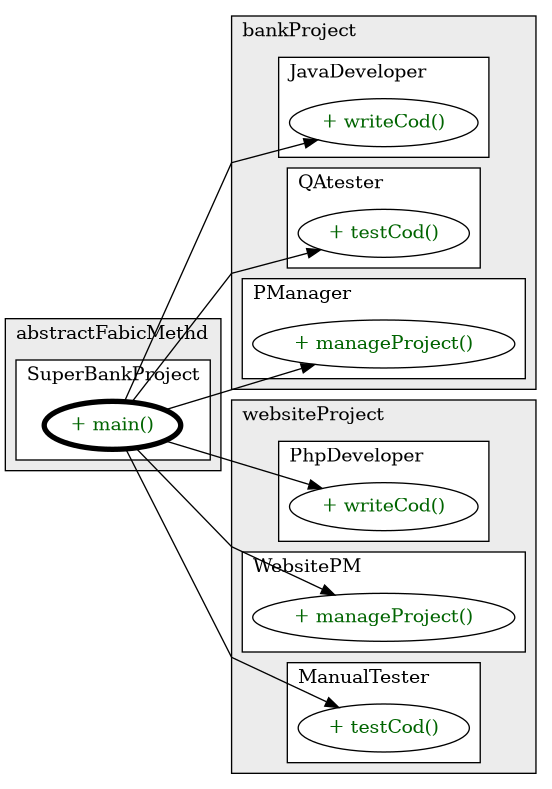 @startuml

/' diagram meta data start
config=CallConfiguration;
{
  "rootMethod": "abstractFabicMethd.SuperBankProject#main(String[])",
  "projectClassification": {
    "searchMode": "OpenProject", // OpenProject, AllProjects
    "includedProjects": "",
    "pathEndKeywords": "*.impl",
    "isClientPath": "",
    "isClientName": "",
    "isTestPath": "",
    "isTestName": "",
    "isMappingPath": "",
    "isMappingName": "",
    "isDataAccessPath": "",
    "isDataAccessName": "",
    "isDataStructurePath": "",
    "isDataStructureName": "",
    "isInterfaceStructuresPath": "",
    "isInterfaceStructuresName": "",
    "isEntryPointPath": "",
    "isEntryPointName": "",
    "treatFinalFieldsAsMandatory": false
  },
  "graphRestriction": {
    "classPackageExcludeFilter": "",
    "classPackageIncludeFilter": "",
    "classNameExcludeFilter": "",
    "classNameIncludeFilter": "",
    "methodNameExcludeFilter": "",
    "methodNameIncludeFilter": "",
    "removeByInheritance": "", // inheritance/annotation based filtering is done in a second step
    "removeByAnnotation": "",
    "removeByClassPackage": "", // cleanup the graph after inheritance/annotation based filtering is done
    "removeByClassName": "",
    "cutMappings": false,
    "cutEnum": true,
    "cutTests": true,
    "cutClient": true,
    "cutDataAccess": true,
    "cutInterfaceStructures": true,
    "cutDataStructures": true,
    "cutGetterAndSetter": true,
    "cutConstructors": true
  },
  "graphTraversal": {
    "forwardDepth": 3,
    "backwardDepth": 3,
    "classPackageExcludeFilter": "",
    "classPackageIncludeFilter": "",
    "classNameExcludeFilter": "",
    "classNameIncludeFilter": "",
    "methodNameExcludeFilter": "",
    "methodNameIncludeFilter": "",
    "hideMappings": false,
    "hideDataStructures": false,
    "hidePrivateMethods": true,
    "hideInterfaceCalls": true, // indirection: implementation -> interface (is hidden) -> implementation
    "onlyShowApplicationEntryPoints": false, // root node is included
    "useMethodCallsForStructureDiagram": "ForwardOnly" // ForwardOnly, BothDirections, No
  },
  "details": {
    "aggregation": "GroupByClass", // ByClass, GroupByClass, None
    "showMethodParametersTypes": false,
    "showMethodParametersNames": false,
    "showMethodReturnType": false,
    "showPackageLevels": 2,
    "showCallOrder": false,
    "edgeMode": "MethodsOnly", // TypesOnly, MethodsOnly, TypesAndMethods, MethodsAndDirectTypeUsage
    "showDetailedClassStructure": false
  },
  "rootClass": "abstractFabicMethd.SuperBankProject",
  "extensionCallbackMethod": "" // qualified.class.name#methodName - signature: public static String method(String)
}
diagram meta data end '/



digraph g {
    rankdir="LR"
    splines=polyline
    

'nodes 
subgraph cluster_11444541 { 
   	label=bankProject
	labeljust=l
	fillcolor="#ececec"
	style=filled
   
   subgraph cluster_574763714 { 
   	label=JavaDeveloper
	labeljust=l
	fillcolor=white
	style=filled
   
   JavaDeveloper394670728XXXwriteCod0[
	label="+ writeCod()"
	style=filled
	fillcolor=white
	tooltip="JavaDeveloper

null"
	fontcolor=darkgreen
];
} 

subgraph cluster_619852939 { 
   	label=QAtester
	labeljust=l
	fillcolor=white
	style=filled
   
   QAtester394670728XXXtestCod0[
	label="+ testCod()"
	style=filled
	fillcolor=white
	tooltip="QAtester

null"
	fontcolor=darkgreen
];
} 

subgraph cluster_838744605 { 
   	label=PManager
	labeljust=l
	fillcolor=white
	style=filled
   
   PManager394670728XXXmanageProject0[
	label="+ manageProject()"
	style=filled
	fillcolor=white
	tooltip="PManager

null"
	fontcolor=darkgreen
];
} 
} 

subgraph cluster_1706480130 { 
   	label=websiteProject
	labeljust=l
	fillcolor="#ececec"
	style=filled
   
   subgraph cluster_1360292211 { 
   	label=PhpDeveloper
	labeljust=l
	fillcolor=white
	style=filled
   
   PhpDeveloper1038215981XXXwriteCod0[
	label="+ writeCod()"
	style=filled
	fillcolor=white
	tooltip="PhpDeveloper

null"
	fontcolor=darkgreen
];
} 

subgraph cluster_431819869 { 
   	label=WebsitePM
	labeljust=l
	fillcolor=white
	style=filled
   
   WebsitePM1038215981XXXmanageProject0[
	label="+ manageProject()"
	style=filled
	fillcolor=white
	tooltip="WebsitePM

null"
	fontcolor=darkgreen
];
} 

subgraph cluster_808842624 { 
   	label=ManualTester
	labeljust=l
	fillcolor=white
	style=filled
   
   ManualTester1038215981XXXtestCod0[
	label="+ testCod()"
	style=filled
	fillcolor=white
	tooltip="ManualTester

null"
	fontcolor=darkgreen
];
} 
} 

subgraph cluster_335632455 { 
   	label=abstractFabicMethd
	labeljust=l
	fillcolor="#ececec"
	style=filled
   
   subgraph cluster_1974909047 { 
   	label=SuperBankProject
	labeljust=l
	fillcolor=white
	style=filled
   
   SuperBankProject335632455XXXmain1859653459[
	label="+ main()"
	style=filled
	fillcolor=white
	tooltip="SuperBankProject

null"
	penwidth=4
	fontcolor=darkgreen
];
} 
} 

'edges    
SuperBankProject335632455XXXmain1859653459 -> JavaDeveloper394670728XXXwriteCod0;
SuperBankProject335632455XXXmain1859653459 -> ManualTester1038215981XXXtestCod0;
SuperBankProject335632455XXXmain1859653459 -> PManager394670728XXXmanageProject0;
SuperBankProject335632455XXXmain1859653459 -> PhpDeveloper1038215981XXXwriteCod0;
SuperBankProject335632455XXXmain1859653459 -> QAtester394670728XXXtestCod0;
SuperBankProject335632455XXXmain1859653459 -> WebsitePM1038215981XXXmanageProject0;
    
}
@enduml